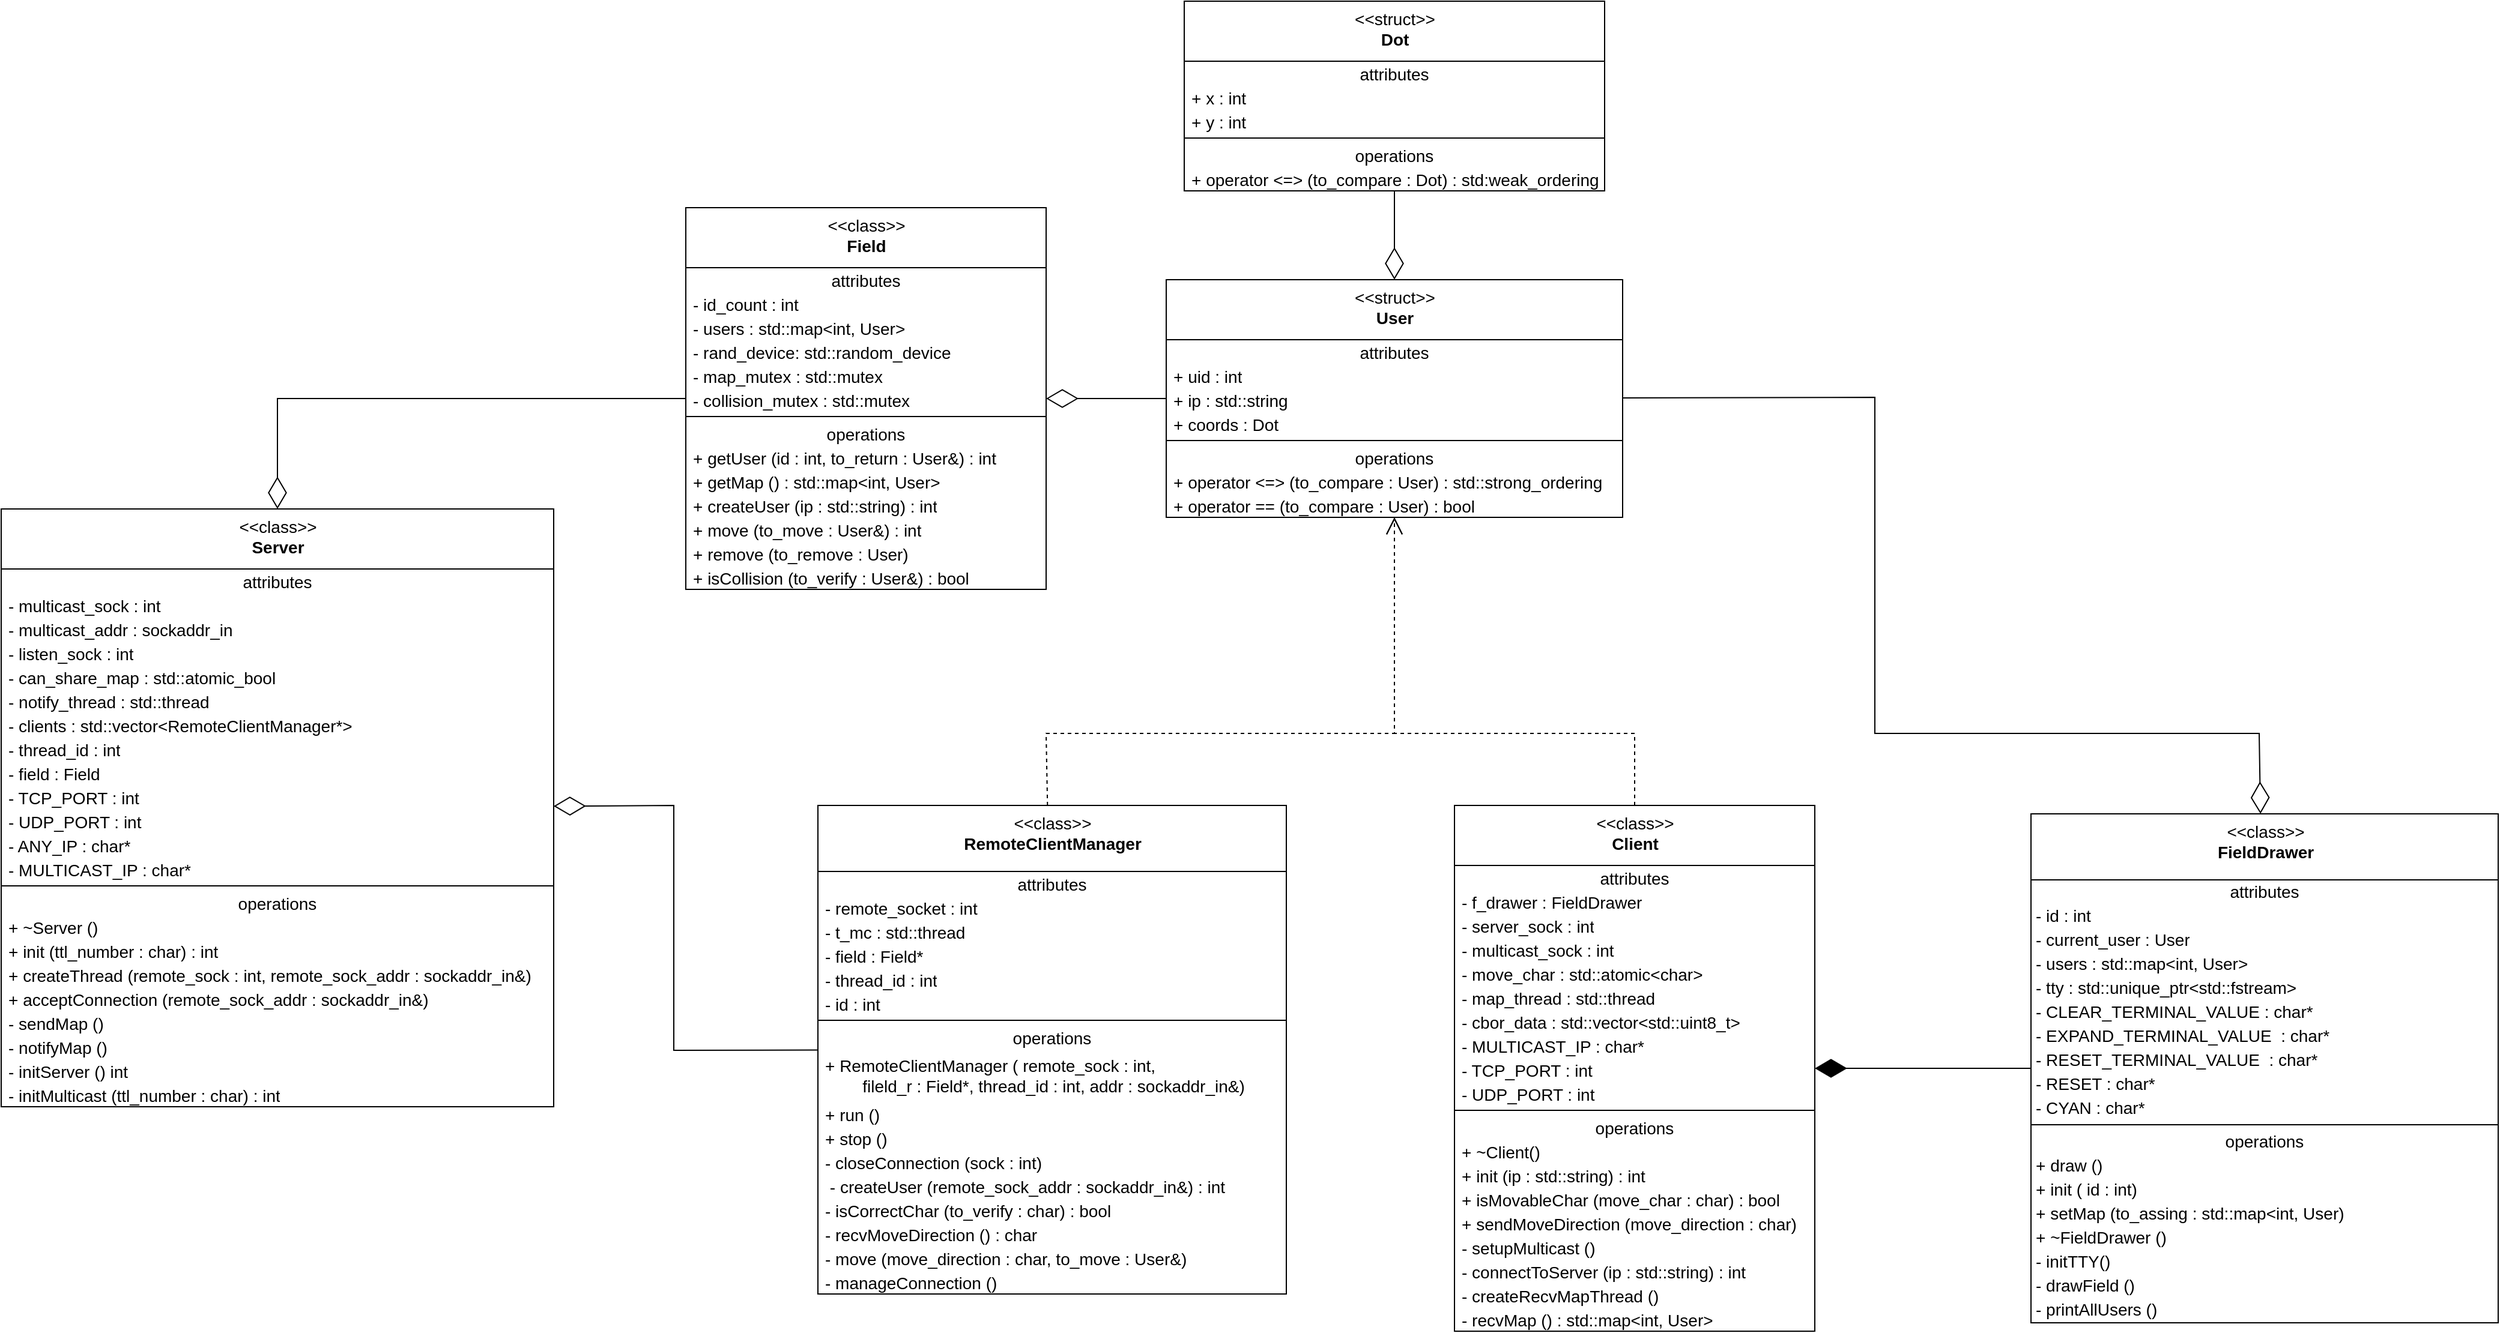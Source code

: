 <mxfile version="17.4.2" type="device" pages="2"><diagram id="QBxHCDTDb50119jeiAJM" name="Page-1"><mxGraphModel dx="2525" dy="2267" grid="1" gridSize="10" guides="1" tooltips="1" connect="1" arrows="1" fold="1" page="1" pageScale="1" pageWidth="827" pageHeight="1169" math="0" shadow="0"><root><mxCell id="0"/><mxCell id="1" parent="0"/><mxCell id="v9esrnPC93a9-r4l2NwM-30" value="&amp;lt;&amp;lt;class&amp;gt;&amp;gt;&lt;br style=&quot;font-size: 14px;&quot;&gt;&lt;b style=&quot;font-size: 14px;&quot;&gt;Field&lt;/b&gt;" style="swimlane;fontStyle=0;align=center;verticalAlign=top;childLayout=stackLayout;horizontal=1;startSize=50;horizontalStack=0;resizeParent=1;resizeParentMax=0;resizeLast=0;collapsible=0;marginBottom=0;html=1;fontSize=14;" parent="1" vertex="1"><mxGeometry x="410" y="-258" width="300" height="318" as="geometry"/></mxCell><mxCell id="v9esrnPC93a9-r4l2NwM-31" value="attributes" style="text;html=1;strokeColor=none;fillColor=none;align=center;verticalAlign=middle;spacingLeft=4;spacingRight=4;overflow=hidden;rotatable=0;points=[[0,0.5],[1,0.5]];portConstraint=eastwest;fontSize=14;" parent="v9esrnPC93a9-r4l2NwM-30" vertex="1"><mxGeometry y="50" width="300" height="20" as="geometry"/></mxCell><mxCell id="HTI_1i0wPOP56Z21qcD7-15" value="- id_count : int" style="text;html=1;strokeColor=none;fillColor=none;align=left;verticalAlign=middle;spacingLeft=4;spacingRight=4;overflow=hidden;rotatable=0;points=[[0,0.5],[1,0.5]];portConstraint=eastwest;fontSize=14;" parent="v9esrnPC93a9-r4l2NwM-30" vertex="1"><mxGeometry y="70" width="300" height="20" as="geometry"/></mxCell><mxCell id="v9esrnPC93a9-r4l2NwM-32" value="- users : std::map&amp;lt;int, User&amp;gt;" style="text;html=1;strokeColor=none;fillColor=none;align=left;verticalAlign=middle;spacingLeft=4;spacingRight=4;overflow=hidden;rotatable=0;points=[[0,0.5],[1,0.5]];portConstraint=eastwest;fontSize=14;" parent="v9esrnPC93a9-r4l2NwM-30" vertex="1"><mxGeometry y="90" width="300" height="20" as="geometry"/></mxCell><mxCell id="HTI_1i0wPOP56Z21qcD7-13" value="- rand_device: std::random_device" style="text;html=1;strokeColor=none;fillColor=none;align=left;verticalAlign=middle;spacingLeft=4;spacingRight=4;overflow=hidden;rotatable=0;points=[[0,0.5],[1,0.5]];portConstraint=eastwest;fontSize=14;" parent="v9esrnPC93a9-r4l2NwM-30" vertex="1"><mxGeometry y="110" width="300" height="20" as="geometry"/></mxCell><mxCell id="v9esrnPC93a9-r4l2NwM-41" value="- map_mutex : std::mutex" style="text;html=1;strokeColor=none;fillColor=none;align=left;verticalAlign=middle;spacingLeft=4;spacingRight=4;overflow=hidden;rotatable=0;points=[[0,0.5],[1,0.5]];portConstraint=eastwest;fontSize=14;" parent="v9esrnPC93a9-r4l2NwM-30" vertex="1"><mxGeometry y="130" width="300" height="20" as="geometry"/></mxCell><mxCell id="HTI_1i0wPOP56Z21qcD7-14" value="- collision_mutex : std::mutex" style="text;html=1;strokeColor=none;fillColor=none;align=left;verticalAlign=middle;spacingLeft=4;spacingRight=4;overflow=hidden;rotatable=0;points=[[0,0.5],[1,0.5]];portConstraint=eastwest;fontSize=14;" parent="v9esrnPC93a9-r4l2NwM-30" vertex="1"><mxGeometry y="150" width="300" height="20" as="geometry"/></mxCell><mxCell id="v9esrnPC93a9-r4l2NwM-34" value="" style="line;strokeWidth=1;fillColor=none;align=left;verticalAlign=middle;spacingTop=-1;spacingLeft=3;spacingRight=3;rotatable=0;labelPosition=right;points=[];portConstraint=eastwest;fontSize=14;" parent="v9esrnPC93a9-r4l2NwM-30" vertex="1"><mxGeometry y="170" width="300" height="8" as="geometry"/></mxCell><mxCell id="v9esrnPC93a9-r4l2NwM-35" value="operations" style="text;html=1;strokeColor=none;fillColor=none;align=center;verticalAlign=middle;spacingLeft=4;spacingRight=4;overflow=hidden;rotatable=0;points=[[0,0.5],[1,0.5]];portConstraint=eastwest;fontSize=14;" parent="v9esrnPC93a9-r4l2NwM-30" vertex="1"><mxGeometry y="178" width="300" height="20" as="geometry"/></mxCell><mxCell id="v9esrnPC93a9-r4l2NwM-36" value="+ getUser (id : int, to_return : User&amp;amp;) : int" style="text;html=1;strokeColor=none;fillColor=none;align=left;verticalAlign=middle;spacingLeft=4;spacingRight=4;overflow=hidden;rotatable=0;points=[[0,0.5],[1,0.5]];portConstraint=eastwest;fontSize=14;" parent="v9esrnPC93a9-r4l2NwM-30" vertex="1"><mxGeometry y="198" width="300" height="20" as="geometry"/></mxCell><mxCell id="HTI_1i0wPOP56Z21qcD7-16" value="+ getMap () : std::map&amp;lt;int, User&amp;gt;" style="text;html=1;strokeColor=none;fillColor=none;align=left;verticalAlign=middle;spacingLeft=4;spacingRight=4;overflow=hidden;rotatable=0;points=[[0,0.5],[1,0.5]];portConstraint=eastwest;fontSize=14;" parent="v9esrnPC93a9-r4l2NwM-30" vertex="1"><mxGeometry y="218" width="300" height="20" as="geometry"/></mxCell><mxCell id="v9esrnPC93a9-r4l2NwM-37" value="+ createUser (ip : std::string) : int" style="text;html=1;strokeColor=none;fillColor=none;align=left;verticalAlign=middle;spacingLeft=4;spacingRight=4;overflow=hidden;rotatable=0;points=[[0,0.5],[1,0.5]];portConstraint=eastwest;fontSize=14;" parent="v9esrnPC93a9-r4l2NwM-30" vertex="1"><mxGeometry y="238" width="300" height="20" as="geometry"/></mxCell><mxCell id="v9esrnPC93a9-r4l2NwM-38" value="+ move (to_move : User&amp;amp;) : int" style="text;html=1;strokeColor=none;fillColor=none;align=left;verticalAlign=middle;spacingLeft=4;spacingRight=4;overflow=hidden;rotatable=0;points=[[0,0.5],[1,0.5]];portConstraint=eastwest;fontSize=14;" parent="v9esrnPC93a9-r4l2NwM-30" vertex="1"><mxGeometry y="258" width="300" height="20" as="geometry"/></mxCell><mxCell id="pss1vz3VO2u5xHAYAkwy-10" value="+ remove (to_remove : User)&amp;nbsp;" style="text;html=1;strokeColor=none;fillColor=none;align=left;verticalAlign=middle;spacingLeft=4;spacingRight=4;overflow=hidden;rotatable=0;points=[[0,0.5],[1,0.5]];portConstraint=eastwest;fontSize=14;" parent="v9esrnPC93a9-r4l2NwM-30" vertex="1"><mxGeometry y="278" width="300" height="20" as="geometry"/></mxCell><mxCell id="v9esrnPC93a9-r4l2NwM-40" value="+ isCollision (to_verify : User&amp;amp;) : bool" style="text;html=1;strokeColor=none;fillColor=none;align=left;verticalAlign=middle;spacingLeft=4;spacingRight=4;overflow=hidden;rotatable=0;points=[[0,0.5],[1,0.5]];portConstraint=eastwest;fontSize=14;" parent="v9esrnPC93a9-r4l2NwM-30" vertex="1"><mxGeometry y="298" width="300" height="20" as="geometry"/></mxCell><mxCell id="pss1vz3VO2u5xHAYAkwy-1" value="&amp;lt;&amp;lt;struct&amp;gt;&amp;gt;&lt;br style=&quot;font-size: 14px;&quot;&gt;&lt;b style=&quot;font-size: 14px;&quot;&gt;User&lt;/b&gt;" style="swimlane;fontStyle=0;align=center;verticalAlign=top;childLayout=stackLayout;horizontal=1;startSize=50;horizontalStack=0;resizeParent=1;resizeParentMax=0;resizeLast=0;collapsible=0;marginBottom=0;html=1;fontSize=14;" parent="1" vertex="1"><mxGeometry x="810" y="-198" width="380" height="198" as="geometry"/></mxCell><mxCell id="pss1vz3VO2u5xHAYAkwy-2" value="attributes" style="text;html=1;strokeColor=none;fillColor=none;align=center;verticalAlign=middle;spacingLeft=4;spacingRight=4;overflow=hidden;rotatable=0;points=[[0,0.5],[1,0.5]];portConstraint=eastwest;fontSize=14;" parent="pss1vz3VO2u5xHAYAkwy-1" vertex="1"><mxGeometry y="50" width="380" height="20" as="geometry"/></mxCell><mxCell id="HTI_1i0wPOP56Z21qcD7-10" value="+ uid : int" style="text;html=1;strokeColor=none;fillColor=none;align=left;verticalAlign=middle;spacingLeft=4;spacingRight=4;overflow=hidden;rotatable=0;points=[[0,0.5],[1,0.5]];portConstraint=eastwest;fontSize=14;" parent="pss1vz3VO2u5xHAYAkwy-1" vertex="1"><mxGeometry y="70" width="380" height="20" as="geometry"/></mxCell><mxCell id="pss1vz3VO2u5xHAYAkwy-4" value="+ ip : std::string" style="text;html=1;strokeColor=none;fillColor=none;align=left;verticalAlign=middle;spacingLeft=4;spacingRight=4;overflow=hidden;rotatable=0;points=[[0,0.5],[1,0.5]];portConstraint=eastwest;fontSize=14;" parent="pss1vz3VO2u5xHAYAkwy-1" vertex="1"><mxGeometry y="90" width="380" height="20" as="geometry"/></mxCell><mxCell id="pss1vz3VO2u5xHAYAkwy-3" value="+ coords : Dot" style="text;html=1;strokeColor=none;fillColor=none;align=left;verticalAlign=middle;spacingLeft=4;spacingRight=4;overflow=hidden;rotatable=0;points=[[0,0.5],[1,0.5]];portConstraint=eastwest;fontSize=14;" parent="pss1vz3VO2u5xHAYAkwy-1" vertex="1"><mxGeometry y="110" width="380" height="20" as="geometry"/></mxCell><mxCell id="pss1vz3VO2u5xHAYAkwy-5" value="" style="line;strokeWidth=1;fillColor=none;align=left;verticalAlign=middle;spacingTop=-1;spacingLeft=3;spacingRight=3;rotatable=0;labelPosition=right;points=[];portConstraint=eastwest;fontSize=14;" parent="pss1vz3VO2u5xHAYAkwy-1" vertex="1"><mxGeometry y="130" width="380" height="8" as="geometry"/></mxCell><mxCell id="pss1vz3VO2u5xHAYAkwy-6" value="operations" style="text;html=1;strokeColor=none;fillColor=none;align=center;verticalAlign=middle;spacingLeft=4;spacingRight=4;overflow=hidden;rotatable=0;points=[[0,0.5],[1,0.5]];portConstraint=eastwest;fontSize=14;" parent="pss1vz3VO2u5xHAYAkwy-1" vertex="1"><mxGeometry y="138" width="380" height="20" as="geometry"/></mxCell><mxCell id="HTI_1i0wPOP56Z21qcD7-11" value="+ operator &amp;lt;=&amp;gt; (to_compare : User) : std::strong_ordering" style="text;html=1;strokeColor=none;fillColor=none;align=left;verticalAlign=middle;spacingLeft=4;spacingRight=4;overflow=hidden;rotatable=0;points=[[0,0.5],[1,0.5]];portConstraint=eastwest;fontSize=14;" parent="pss1vz3VO2u5xHAYAkwy-1" vertex="1"><mxGeometry y="158" width="380" height="20" as="geometry"/></mxCell><mxCell id="HTI_1i0wPOP56Z21qcD7-12" value="+ operator == (to_compare : User) : bool" style="text;html=1;strokeColor=none;fillColor=none;align=left;verticalAlign=middle;spacingLeft=4;spacingRight=4;overflow=hidden;rotatable=0;points=[[0,0.5],[1,0.5]];portConstraint=eastwest;fontSize=14;" parent="pss1vz3VO2u5xHAYAkwy-1" vertex="1"><mxGeometry y="178" width="380" height="20" as="geometry"/></mxCell><mxCell id="HTI_1i0wPOP56Z21qcD7-1" value="&amp;lt;&amp;lt;struct&amp;gt;&amp;gt;&lt;br style=&quot;font-size: 14px;&quot;&gt;&lt;b style=&quot;font-size: 14px;&quot;&gt;Dot&lt;/b&gt;" style="swimlane;fontStyle=0;align=center;verticalAlign=top;childLayout=stackLayout;horizontal=1;startSize=50;horizontalStack=0;resizeParent=1;resizeParentMax=0;resizeLast=0;collapsible=0;marginBottom=0;html=1;fontSize=14;" parent="1" vertex="1"><mxGeometry x="825" y="-430" width="350" height="158" as="geometry"/></mxCell><mxCell id="HTI_1i0wPOP56Z21qcD7-2" value="attributes" style="text;html=1;strokeColor=none;fillColor=none;align=center;verticalAlign=middle;spacingLeft=4;spacingRight=4;overflow=hidden;rotatable=0;points=[[0,0.5],[1,0.5]];portConstraint=eastwest;fontSize=14;" parent="HTI_1i0wPOP56Z21qcD7-1" vertex="1"><mxGeometry y="50" width="350" height="20" as="geometry"/></mxCell><mxCell id="HTI_1i0wPOP56Z21qcD7-3" value="+ x : int" style="text;html=1;strokeColor=none;fillColor=none;align=left;verticalAlign=middle;spacingLeft=4;spacingRight=4;overflow=hidden;rotatable=0;points=[[0,0.5],[1,0.5]];portConstraint=eastwest;fontSize=14;" parent="HTI_1i0wPOP56Z21qcD7-1" vertex="1"><mxGeometry y="70" width="350" height="20" as="geometry"/></mxCell><mxCell id="HTI_1i0wPOP56Z21qcD7-9" value="+ y : int" style="text;html=1;strokeColor=none;fillColor=none;align=left;verticalAlign=middle;spacingLeft=4;spacingRight=4;overflow=hidden;rotatable=0;points=[[0,0.5],[1,0.5]];portConstraint=eastwest;fontSize=14;" parent="HTI_1i0wPOP56Z21qcD7-1" vertex="1"><mxGeometry y="90" width="350" height="20" as="geometry"/></mxCell><mxCell id="HTI_1i0wPOP56Z21qcD7-6" value="" style="line;strokeWidth=1;fillColor=none;align=left;verticalAlign=middle;spacingTop=-1;spacingLeft=3;spacingRight=3;rotatable=0;labelPosition=right;points=[];portConstraint=eastwest;fontSize=14;" parent="HTI_1i0wPOP56Z21qcD7-1" vertex="1"><mxGeometry y="110" width="350" height="8" as="geometry"/></mxCell><mxCell id="HTI_1i0wPOP56Z21qcD7-7" value="operations" style="text;html=1;strokeColor=none;fillColor=none;align=center;verticalAlign=middle;spacingLeft=4;spacingRight=4;overflow=hidden;rotatable=0;points=[[0,0.5],[1,0.5]];portConstraint=eastwest;fontSize=14;" parent="HTI_1i0wPOP56Z21qcD7-1" vertex="1"><mxGeometry y="118" width="350" height="20" as="geometry"/></mxCell><mxCell id="HTI_1i0wPOP56Z21qcD7-8" value="+ operator &amp;lt;=&amp;gt; (to_compare : Dot) : std:weak_ordering" style="text;html=1;strokeColor=none;fillColor=none;align=left;verticalAlign=middle;spacingLeft=4;spacingRight=4;overflow=hidden;rotatable=0;points=[[0,0.5],[1,0.5]];portConstraint=eastwest;fontSize=14;" parent="HTI_1i0wPOP56Z21qcD7-1" vertex="1"><mxGeometry y="138" width="350" height="20" as="geometry"/></mxCell><mxCell id="HTI_1i0wPOP56Z21qcD7-17" value="&amp;lt;&amp;lt;class&amp;gt;&amp;gt;&lt;br style=&quot;font-size: 14px;&quot;&gt;&lt;b style=&quot;font-size: 14px;&quot;&gt;Client&lt;/b&gt;" style="swimlane;fontStyle=0;align=center;verticalAlign=top;childLayout=stackLayout;horizontal=1;startSize=50;horizontalStack=0;resizeParent=1;resizeParentMax=0;resizeLast=0;collapsible=0;marginBottom=0;html=1;fontSize=14;" parent="1" vertex="1"><mxGeometry x="1050" y="240" width="300" height="438" as="geometry"/></mxCell><mxCell id="HTI_1i0wPOP56Z21qcD7-18" value="attributes" style="text;html=1;strokeColor=none;fillColor=none;align=center;verticalAlign=middle;spacingLeft=4;spacingRight=4;overflow=hidden;rotatable=0;points=[[0,0.5],[1,0.5]];portConstraint=eastwest;fontSize=14;" parent="HTI_1i0wPOP56Z21qcD7-17" vertex="1"><mxGeometry y="50" width="300" height="20" as="geometry"/></mxCell><mxCell id="HTI_1i0wPOP56Z21qcD7-19" value="- f_drawer : FieldDrawer" style="text;html=1;strokeColor=none;fillColor=none;align=left;verticalAlign=middle;spacingLeft=4;spacingRight=4;overflow=hidden;rotatable=0;points=[[0,0.5],[1,0.5]];portConstraint=eastwest;fontSize=14;" parent="HTI_1i0wPOP56Z21qcD7-17" vertex="1"><mxGeometry y="70" width="300" height="20" as="geometry"/></mxCell><mxCell id="HTI_1i0wPOP56Z21qcD7-20" value="- server_sock : int" style="text;html=1;strokeColor=none;fillColor=none;align=left;verticalAlign=middle;spacingLeft=4;spacingRight=4;overflow=hidden;rotatable=0;points=[[0,0.5],[1,0.5]];portConstraint=eastwest;fontSize=14;" parent="HTI_1i0wPOP56Z21qcD7-17" vertex="1"><mxGeometry y="90" width="300" height="20" as="geometry"/></mxCell><mxCell id="HTI_1i0wPOP56Z21qcD7-32" value="- multicast_sock : int" style="text;html=1;strokeColor=none;fillColor=none;align=left;verticalAlign=middle;spacingLeft=4;spacingRight=4;overflow=hidden;rotatable=0;points=[[0,0.5],[1,0.5]];portConstraint=eastwest;fontSize=14;" parent="HTI_1i0wPOP56Z21qcD7-17" vertex="1"><mxGeometry y="110" width="300" height="20" as="geometry"/></mxCell><mxCell id="HTI_1i0wPOP56Z21qcD7-21" value="- move_char : std::atomic&amp;lt;char&amp;gt;" style="text;html=1;strokeColor=none;fillColor=none;align=left;verticalAlign=middle;spacingLeft=4;spacingRight=4;overflow=hidden;rotatable=0;points=[[0,0.5],[1,0.5]];portConstraint=eastwest;fontSize=14;" parent="HTI_1i0wPOP56Z21qcD7-17" vertex="1"><mxGeometry y="130" width="300" height="20" as="geometry"/></mxCell><mxCell id="HTI_1i0wPOP56Z21qcD7-22" value="- map_thread : std::thread" style="text;html=1;strokeColor=none;fillColor=none;align=left;verticalAlign=middle;spacingLeft=4;spacingRight=4;overflow=hidden;rotatable=0;points=[[0,0.5],[1,0.5]];portConstraint=eastwest;fontSize=14;" parent="HTI_1i0wPOP56Z21qcD7-17" vertex="1"><mxGeometry y="150" width="300" height="20" as="geometry"/></mxCell><mxCell id="HTI_1i0wPOP56Z21qcD7-23" value="- cbor_data : std::vector&amp;lt;std::uint8_t&amp;gt;" style="text;html=1;strokeColor=none;fillColor=none;align=left;verticalAlign=middle;spacingLeft=4;spacingRight=4;overflow=hidden;rotatable=0;points=[[0,0.5],[1,0.5]];portConstraint=eastwest;fontSize=14;" parent="HTI_1i0wPOP56Z21qcD7-17" vertex="1"><mxGeometry y="170" width="300" height="20" as="geometry"/></mxCell><mxCell id="HTI_1i0wPOP56Z21qcD7-35" value="- MULTICAST_IP : char*" style="text;html=1;strokeColor=none;fillColor=none;align=left;verticalAlign=middle;spacingLeft=4;spacingRight=4;overflow=hidden;rotatable=0;points=[[0,0.5],[1,0.5]];portConstraint=eastwest;fontSize=14;" parent="HTI_1i0wPOP56Z21qcD7-17" vertex="1"><mxGeometry y="190" width="300" height="20" as="geometry"/></mxCell><mxCell id="HTI_1i0wPOP56Z21qcD7-36" value="- TCP_PORT : int" style="text;html=1;strokeColor=none;fillColor=none;align=left;verticalAlign=middle;spacingLeft=4;spacingRight=4;overflow=hidden;rotatable=0;points=[[0,0.5],[1,0.5]];portConstraint=eastwest;fontSize=14;" parent="HTI_1i0wPOP56Z21qcD7-17" vertex="1"><mxGeometry y="210" width="300" height="20" as="geometry"/></mxCell><mxCell id="HTI_1i0wPOP56Z21qcD7-58" value="- UDP_PORT : int" style="text;html=1;strokeColor=none;fillColor=none;align=left;verticalAlign=middle;spacingLeft=4;spacingRight=4;overflow=hidden;rotatable=0;points=[[0,0.5],[1,0.5]];portConstraint=eastwest;fontSize=14;" parent="HTI_1i0wPOP56Z21qcD7-17" vertex="1"><mxGeometry y="230" width="300" height="20" as="geometry"/></mxCell><mxCell id="HTI_1i0wPOP56Z21qcD7-24" value="" style="line;strokeWidth=1;fillColor=none;align=left;verticalAlign=middle;spacingTop=-1;spacingLeft=3;spacingRight=3;rotatable=0;labelPosition=right;points=[];portConstraint=eastwest;fontSize=14;" parent="HTI_1i0wPOP56Z21qcD7-17" vertex="1"><mxGeometry y="250" width="300" height="8" as="geometry"/></mxCell><mxCell id="HTI_1i0wPOP56Z21qcD7-25" value="operations" style="text;html=1;strokeColor=none;fillColor=none;align=center;verticalAlign=middle;spacingLeft=4;spacingRight=4;overflow=hidden;rotatable=0;points=[[0,0.5],[1,0.5]];portConstraint=eastwest;fontSize=14;" parent="HTI_1i0wPOP56Z21qcD7-17" vertex="1"><mxGeometry y="258" width="300" height="20" as="geometry"/></mxCell><mxCell id="HTI_1i0wPOP56Z21qcD7-26" value="+ ~Client()" style="text;html=1;strokeColor=none;fillColor=none;align=left;verticalAlign=middle;spacingLeft=4;spacingRight=4;overflow=hidden;rotatable=0;points=[[0,0.5],[1,0.5]];portConstraint=eastwest;fontSize=14;" parent="HTI_1i0wPOP56Z21qcD7-17" vertex="1"><mxGeometry y="278" width="300" height="20" as="geometry"/></mxCell><mxCell id="HTI_1i0wPOP56Z21qcD7-27" value="+ init (ip : std::string) : int" style="text;html=1;strokeColor=none;fillColor=none;align=left;verticalAlign=middle;spacingLeft=4;spacingRight=4;overflow=hidden;rotatable=0;points=[[0,0.5],[1,0.5]];portConstraint=eastwest;fontSize=14;" parent="HTI_1i0wPOP56Z21qcD7-17" vertex="1"><mxGeometry y="298" width="300" height="20" as="geometry"/></mxCell><mxCell id="HTI_1i0wPOP56Z21qcD7-28" value="+ isMovableChar (move_char : char) : bool" style="text;html=1;strokeColor=none;fillColor=none;align=left;verticalAlign=middle;spacingLeft=4;spacingRight=4;overflow=hidden;rotatable=0;points=[[0,0.5],[1,0.5]];portConstraint=eastwest;fontSize=14;" parent="HTI_1i0wPOP56Z21qcD7-17" vertex="1"><mxGeometry y="318" width="300" height="20" as="geometry"/></mxCell><mxCell id="HTI_1i0wPOP56Z21qcD7-29" value="+ sendMoveDirection (move_direction : char)" style="text;html=1;strokeColor=none;fillColor=none;align=left;verticalAlign=middle;spacingLeft=4;spacingRight=4;overflow=hidden;rotatable=0;points=[[0,0.5],[1,0.5]];portConstraint=eastwest;fontSize=14;" parent="HTI_1i0wPOP56Z21qcD7-17" vertex="1"><mxGeometry y="338" width="300" height="20" as="geometry"/></mxCell><mxCell id="HTI_1i0wPOP56Z21qcD7-30" value="- setupMulticast ()" style="text;html=1;strokeColor=none;fillColor=none;align=left;verticalAlign=middle;spacingLeft=4;spacingRight=4;overflow=hidden;rotatable=0;points=[[0,0.5],[1,0.5]];portConstraint=eastwest;fontSize=14;" parent="HTI_1i0wPOP56Z21qcD7-17" vertex="1"><mxGeometry y="358" width="300" height="20" as="geometry"/></mxCell><mxCell id="HTI_1i0wPOP56Z21qcD7-31" value="- connectToServer (ip : std::string) : int" style="text;html=1;strokeColor=none;fillColor=none;align=left;verticalAlign=middle;spacingLeft=4;spacingRight=4;overflow=hidden;rotatable=0;points=[[0,0.5],[1,0.5]];portConstraint=eastwest;fontSize=14;" parent="HTI_1i0wPOP56Z21qcD7-17" vertex="1"><mxGeometry y="378" width="300" height="20" as="geometry"/></mxCell><mxCell id="HTI_1i0wPOP56Z21qcD7-33" value="- createRecvMapThread ()" style="text;html=1;strokeColor=none;fillColor=none;align=left;verticalAlign=middle;spacingLeft=4;spacingRight=4;overflow=hidden;rotatable=0;points=[[0,0.5],[1,0.5]];portConstraint=eastwest;fontSize=14;" parent="HTI_1i0wPOP56Z21qcD7-17" vertex="1"><mxGeometry y="398" width="300" height="20" as="geometry"/></mxCell><mxCell id="HTI_1i0wPOP56Z21qcD7-34" value="- recvMap () : std::map&amp;lt;int, User&amp;gt;" style="text;html=1;strokeColor=none;fillColor=none;align=left;verticalAlign=middle;spacingLeft=4;spacingRight=4;overflow=hidden;rotatable=0;points=[[0,0.5],[1,0.5]];portConstraint=eastwest;fontSize=14;" parent="HTI_1i0wPOP56Z21qcD7-17" vertex="1"><mxGeometry y="418" width="300" height="20" as="geometry"/></mxCell><mxCell id="HTI_1i0wPOP56Z21qcD7-59" value="&amp;lt;&amp;lt;class&amp;gt;&amp;gt;&lt;br style=&quot;font-size: 14px;&quot;&gt;&lt;b style=&quot;font-size: 14px;&quot;&gt;FieldDrawer&lt;/b&gt;" style="swimlane;fontStyle=0;align=center;verticalAlign=top;childLayout=stackLayout;horizontal=1;startSize=55;horizontalStack=0;resizeParent=1;resizeParentMax=0;resizeLast=0;collapsible=0;marginBottom=1;html=1;fontSize=14;spacing=2;swimlaneLine=1;glass=0;arcSize=15;autosize=0;" parent="1" vertex="1"><mxGeometry x="1530" y="247" width="389" height="424" as="geometry"/></mxCell><mxCell id="HTI_1i0wPOP56Z21qcD7-60" value="attributes" style="text;html=1;strokeColor=none;fillColor=none;align=center;verticalAlign=middle;spacingLeft=4;spacingRight=4;overflow=hidden;rotatable=0;points=[[0,0.5],[1,0.5]];portConstraint=eastwest;fontSize=14;spacing=0;" parent="HTI_1i0wPOP56Z21qcD7-59" vertex="1"><mxGeometry y="55" width="389" height="20" as="geometry"/></mxCell><mxCell id="HTI_1i0wPOP56Z21qcD7-69" value="- id : int" style="text;html=1;strokeColor=none;fillColor=none;align=left;verticalAlign=middle;spacingLeft=4;spacingRight=4;overflow=hidden;rotatable=0;points=[[0,0.5],[1,0.5]];portConstraint=eastwest;fontSize=14;spacing=0;" parent="HTI_1i0wPOP56Z21qcD7-59" vertex="1"><mxGeometry y="75" width="389" height="20" as="geometry"/></mxCell><mxCell id="HTI_1i0wPOP56Z21qcD7-61" value="- current_user : User" style="text;html=1;strokeColor=none;fillColor=none;align=left;verticalAlign=middle;spacingLeft=4;spacingRight=4;overflow=hidden;rotatable=0;points=[[0,0.5],[1,0.5]];portConstraint=eastwest;fontSize=14;spacing=0;" parent="HTI_1i0wPOP56Z21qcD7-59" vertex="1"><mxGeometry y="95" width="389" height="20" as="geometry"/></mxCell><mxCell id="HTI_1i0wPOP56Z21qcD7-67" value="- users : std::map&amp;lt;int, User&amp;gt;" style="text;html=1;strokeColor=none;fillColor=none;align=left;verticalAlign=middle;spacingLeft=4;spacingRight=4;overflow=hidden;rotatable=0;points=[[0,0.5],[1,0.5]];portConstraint=eastwest;fontSize=14;spacing=0;" parent="HTI_1i0wPOP56Z21qcD7-59" vertex="1"><mxGeometry y="115" width="389" height="20" as="geometry"/></mxCell><mxCell id="HTI_1i0wPOP56Z21qcD7-68" value="- tty : std::unique_ptr&amp;lt;std::fstream&amp;gt;" style="text;html=1;strokeColor=none;fillColor=none;align=left;verticalAlign=middle;spacingLeft=4;spacingRight=4;overflow=hidden;rotatable=0;points=[[0,0.5],[1,0.5]];portConstraint=eastwest;fontSize=14;spacing=0;" parent="HTI_1i0wPOP56Z21qcD7-59" vertex="1"><mxGeometry y="135" width="389" height="20" as="geometry"/></mxCell><mxCell id="HTI_1i0wPOP56Z21qcD7-70" value="- CLEAR_TERMINAL_VALUE&amp;nbsp;: char*" style="text;html=1;strokeColor=none;fillColor=none;align=left;verticalAlign=middle;spacingLeft=4;spacingRight=4;overflow=hidden;rotatable=0;points=[[0,0.5],[1,0.5]];portConstraint=eastwest;fontSize=14;spacing=0;" parent="HTI_1i0wPOP56Z21qcD7-59" vertex="1"><mxGeometry y="155" width="389" height="20" as="geometry"/></mxCell><mxCell id="HTI_1i0wPOP56Z21qcD7-72" value="- EXPAND_TERMINAL_VALUE&amp;nbsp;&amp;nbsp;: char*" style="text;html=1;strokeColor=none;fillColor=none;align=left;verticalAlign=middle;spacingLeft=4;spacingRight=4;overflow=hidden;rotatable=0;points=[[0,0.5],[1,0.5]];portConstraint=eastwest;fontSize=14;spacing=0;" parent="HTI_1i0wPOP56Z21qcD7-59" vertex="1"><mxGeometry y="175" width="389" height="20" as="geometry"/></mxCell><mxCell id="HTI_1i0wPOP56Z21qcD7-73" value="- RESET_TERMINAL_VALUE&amp;nbsp;&amp;nbsp;: char*" style="text;html=1;strokeColor=none;fillColor=none;align=left;verticalAlign=middle;spacingLeft=4;spacingRight=4;overflow=hidden;rotatable=0;points=[[0,0.5],[1,0.5]];portConstraint=eastwest;fontSize=14;spacing=0;" parent="HTI_1i0wPOP56Z21qcD7-59" vertex="1"><mxGeometry y="195" width="389" height="20" as="geometry"/></mxCell><mxCell id="HTI_1i0wPOP56Z21qcD7-71" value="- RESET : char*" style="text;html=1;strokeColor=none;fillColor=none;align=left;verticalAlign=middle;spacingLeft=4;spacingRight=4;overflow=hidden;rotatable=0;points=[[0,0.5],[1,0.5]];portConstraint=eastwest;fontSize=14;spacing=0;" parent="HTI_1i0wPOP56Z21qcD7-59" vertex="1"><mxGeometry y="215" width="389" height="20" as="geometry"/></mxCell><mxCell id="HTI_1i0wPOP56Z21qcD7-74" value="- CYAN : char*" style="text;html=1;strokeColor=none;fillColor=none;align=left;verticalAlign=middle;spacingLeft=4;spacingRight=4;overflow=hidden;rotatable=0;points=[[0,0.5],[1,0.5]];portConstraint=eastwest;fontSize=14;spacing=0;" parent="HTI_1i0wPOP56Z21qcD7-59" vertex="1"><mxGeometry y="235" width="389" height="20" as="geometry"/></mxCell><mxCell id="HTI_1i0wPOP56Z21qcD7-64" value="" style="line;strokeWidth=1;fillColor=none;align=left;verticalAlign=middle;spacingTop=-1;spacingLeft=3;spacingRight=3;rotatable=0;labelPosition=right;points=[];portConstraint=eastwest;fontSize=14;spacing=0;" parent="HTI_1i0wPOP56Z21qcD7-59" vertex="1"><mxGeometry y="255" width="389" height="8" as="geometry"/></mxCell><mxCell id="HTI_1i0wPOP56Z21qcD7-65" value="operations" style="text;html=1;strokeColor=none;fillColor=none;align=center;verticalAlign=middle;spacingLeft=4;spacingRight=4;overflow=hidden;rotatable=0;points=[[0,0.5],[1,0.5]];portConstraint=eastwest;fontSize=14;spacing=0;" parent="HTI_1i0wPOP56Z21qcD7-59" vertex="1"><mxGeometry y="263" width="389" height="20" as="geometry"/></mxCell><mxCell id="HTI_1i0wPOP56Z21qcD7-76" value="+ draw ()&amp;nbsp;" style="text;html=1;strokeColor=none;fillColor=none;align=left;verticalAlign=middle;spacingLeft=4;spacingRight=4;overflow=hidden;rotatable=0;points=[[0,0.5],[1,0.5]];portConstraint=eastwest;fontSize=14;spacing=0;" parent="HTI_1i0wPOP56Z21qcD7-59" vertex="1"><mxGeometry y="283" width="389" height="20" as="geometry"/></mxCell><mxCell id="HTI_1i0wPOP56Z21qcD7-77" value="+ init ( id : int)&amp;nbsp;" style="text;html=1;strokeColor=none;fillColor=none;align=left;verticalAlign=middle;spacingLeft=4;spacingRight=4;overflow=hidden;rotatable=0;points=[[0,0.5],[1,0.5]];portConstraint=eastwest;fontSize=14;spacing=0;" parent="HTI_1i0wPOP56Z21qcD7-59" vertex="1"><mxGeometry y="303" width="389" height="20" as="geometry"/></mxCell><mxCell id="HTI_1i0wPOP56Z21qcD7-78" value="+ setMap (to_assing : std::map&amp;lt;int, User)" style="text;html=1;strokeColor=none;fillColor=none;align=left;verticalAlign=middle;spacingLeft=4;spacingRight=4;overflow=hidden;rotatable=0;points=[[0,0.5],[1,0.5]];portConstraint=eastwest;fontSize=14;spacing=0;" parent="HTI_1i0wPOP56Z21qcD7-59" vertex="1"><mxGeometry y="323" width="389" height="20" as="geometry"/></mxCell><mxCell id="HTI_1i0wPOP56Z21qcD7-79" value="+ ~FieldDrawer ()" style="text;html=1;strokeColor=none;fillColor=none;align=left;verticalAlign=middle;spacingLeft=4;spacingRight=4;overflow=hidden;rotatable=0;points=[[0,0.5],[1,0.5]];portConstraint=eastwest;fontSize=14;spacing=0;" parent="HTI_1i0wPOP56Z21qcD7-59" vertex="1"><mxGeometry y="343" width="389" height="20" as="geometry"/></mxCell><mxCell id="HTI_1i0wPOP56Z21qcD7-80" value="- initTTY()" style="text;html=1;strokeColor=none;fillColor=none;align=left;verticalAlign=middle;spacingLeft=4;spacingRight=4;overflow=hidden;rotatable=0;points=[[0,0.5],[1,0.5]];portConstraint=eastwest;fontSize=14;spacing=0;" parent="HTI_1i0wPOP56Z21qcD7-59" vertex="1"><mxGeometry y="363" width="389" height="20" as="geometry"/></mxCell><mxCell id="HTI_1i0wPOP56Z21qcD7-81" value="- drawField ()" style="text;html=1;strokeColor=none;fillColor=none;align=left;verticalAlign=middle;spacingLeft=4;spacingRight=4;overflow=hidden;rotatable=0;points=[[0,0.5],[1,0.5]];portConstraint=eastwest;fontSize=14;spacing=0;" parent="HTI_1i0wPOP56Z21qcD7-59" vertex="1"><mxGeometry y="383" width="389" height="20" as="geometry"/></mxCell><mxCell id="HTI_1i0wPOP56Z21qcD7-82" value="- printAllUsers ()" style="text;html=1;strokeColor=none;fillColor=none;align=left;verticalAlign=middle;spacingLeft=4;spacingRight=4;overflow=hidden;rotatable=0;points=[[0,0.5],[1,0.5]];portConstraint=eastwest;fontSize=14;spacing=0;" parent="HTI_1i0wPOP56Z21qcD7-59" vertex="1"><mxGeometry y="403" width="389" height="20" as="geometry"/></mxCell><mxCell id="HTI_1i0wPOP56Z21qcD7-83" value="&amp;lt;&amp;lt;class&amp;gt;&amp;gt;&lt;br&gt;&lt;b&gt;RemoteClientManager&lt;/b&gt;" style="swimlane;fontStyle=0;align=center;verticalAlign=top;childLayout=stackLayout;horizontal=1;startSize=55;horizontalStack=0;resizeParent=1;resizeParentMax=0;resizeLast=0;collapsible=0;marginBottom=0;html=1;glass=0;fontFamily=Helvetica;fontSize=14;fontColor=default;strokeColor=default;fillColor=default;" parent="1" vertex="1"><mxGeometry x="520" y="240" width="390" height="407" as="geometry"/></mxCell><mxCell id="HTI_1i0wPOP56Z21qcD7-84" value="attributes" style="text;html=1;strokeColor=none;fillColor=none;align=center;verticalAlign=middle;spacingLeft=4;spacingRight=4;overflow=hidden;rotatable=0;points=[[0,0.5],[1,0.5]];portConstraint=eastwest;glass=0;fontFamily=Helvetica;fontSize=14;fontColor=default;startSize=55;" parent="HTI_1i0wPOP56Z21qcD7-83" vertex="1"><mxGeometry y="55" width="390" height="20" as="geometry"/></mxCell><mxCell id="HTI_1i0wPOP56Z21qcD7-85" value="- remote_socket : int" style="text;html=1;strokeColor=none;fillColor=none;align=left;verticalAlign=middle;spacingLeft=4;spacingRight=4;overflow=hidden;rotatable=0;points=[[0,0.5],[1,0.5]];portConstraint=eastwest;glass=0;fontFamily=Helvetica;fontSize=14;fontColor=default;startSize=55;" parent="HTI_1i0wPOP56Z21qcD7-83" vertex="1"><mxGeometry y="75" width="390" height="20" as="geometry"/></mxCell><mxCell id="HTI_1i0wPOP56Z21qcD7-95" value="- t_mc : std::thread" style="text;html=1;strokeColor=none;fillColor=none;align=left;verticalAlign=middle;spacingLeft=4;spacingRight=4;overflow=hidden;rotatable=0;points=[[0,0.5],[1,0.5]];portConstraint=eastwest;glass=0;fontFamily=Helvetica;fontSize=14;fontColor=default;startSize=55;" parent="HTI_1i0wPOP56Z21qcD7-83" vertex="1"><mxGeometry y="95" width="390" height="20" as="geometry"/></mxCell><mxCell id="HTI_1i0wPOP56Z21qcD7-92" value="- field : Field*" style="text;html=1;strokeColor=none;fillColor=none;align=left;verticalAlign=middle;spacingLeft=4;spacingRight=4;overflow=hidden;rotatable=0;points=[[0,0.5],[1,0.5]];portConstraint=eastwest;glass=0;fontFamily=Helvetica;fontSize=14;fontColor=default;startSize=55;" parent="HTI_1i0wPOP56Z21qcD7-83" vertex="1"><mxGeometry y="115" width="390" height="20" as="geometry"/></mxCell><mxCell id="HTI_1i0wPOP56Z21qcD7-94" value="- thread_id : int" style="text;html=1;strokeColor=none;fillColor=none;align=left;verticalAlign=middle;spacingLeft=4;spacingRight=4;overflow=hidden;rotatable=0;points=[[0,0.5],[1,0.5]];portConstraint=eastwest;glass=0;fontFamily=Helvetica;fontSize=14;fontColor=default;startSize=55;" parent="HTI_1i0wPOP56Z21qcD7-83" vertex="1"><mxGeometry y="135" width="390" height="20" as="geometry"/></mxCell><mxCell id="HTI_1i0wPOP56Z21qcD7-93" value="- id : int" style="text;html=1;strokeColor=none;fillColor=none;align=left;verticalAlign=middle;spacingLeft=4;spacingRight=4;overflow=hidden;rotatable=0;points=[[0,0.5],[1,0.5]];portConstraint=eastwest;glass=0;fontFamily=Helvetica;fontSize=14;fontColor=default;startSize=55;" parent="HTI_1i0wPOP56Z21qcD7-83" vertex="1"><mxGeometry y="155" width="390" height="20" as="geometry"/></mxCell><mxCell id="HTI_1i0wPOP56Z21qcD7-88" value="" style="line;strokeWidth=1;fillColor=none;align=left;verticalAlign=middle;spacingTop=-1;spacingLeft=3;spacingRight=3;rotatable=0;labelPosition=right;points=[];portConstraint=eastwest;glass=0;fontFamily=Helvetica;fontSize=14;fontColor=default;startSize=55;html=1;" parent="HTI_1i0wPOP56Z21qcD7-83" vertex="1"><mxGeometry y="175" width="390" height="8" as="geometry"/></mxCell><mxCell id="HTI_1i0wPOP56Z21qcD7-89" value="operations" style="text;html=1;strokeColor=none;fillColor=none;align=center;verticalAlign=middle;spacingLeft=4;spacingRight=4;overflow=hidden;rotatable=0;points=[[0,0.5],[1,0.5]];portConstraint=eastwest;glass=0;fontFamily=Helvetica;fontSize=14;fontColor=default;startSize=55;" parent="HTI_1i0wPOP56Z21qcD7-83" vertex="1"><mxGeometry y="183" width="390" height="20" as="geometry"/></mxCell><mxCell id="HTI_1i0wPOP56Z21qcD7-91" value="+ RemoteClientManager ( remote_sock : int,&lt;br&gt;&#9;&#9;&lt;span style=&quot;white-space: pre&quot;&gt;&#9;&lt;/span&gt;fileld_r : Field*, thread_id : int, addr : sockaddr_in&amp;amp;)" style="text;strokeColor=none;fillColor=none;align=left;verticalAlign=middle;spacingLeft=4;spacingRight=4;overflow=hidden;rotatable=0;points=[[0,0.5],[1,0.5]];portConstraint=eastwest;glass=0;fontFamily=Helvetica;fontSize=14;fontColor=default;startSize=55;spacing=2;spacingTop=0;spacingBottom=0;html=1;labelBorderColor=none;labelBackgroundColor=none;imageHeight=24;arcSize=12;" parent="HTI_1i0wPOP56Z21qcD7-83" vertex="1"><mxGeometry y="203" width="390" height="44" as="geometry"/></mxCell><mxCell id="HTI_1i0wPOP56Z21qcD7-96" value="+ run ()" style="text;html=1;strokeColor=none;fillColor=none;align=left;verticalAlign=middle;spacingLeft=4;spacingRight=4;overflow=hidden;rotatable=0;points=[[0,0.5],[1,0.5]];portConstraint=eastwest;glass=0;fontFamily=Helvetica;fontSize=14;fontColor=default;startSize=55;" parent="HTI_1i0wPOP56Z21qcD7-83" vertex="1"><mxGeometry y="247" width="390" height="20" as="geometry"/></mxCell><mxCell id="HTI_1i0wPOP56Z21qcD7-97" value="+ stop ()" style="text;html=1;strokeColor=none;fillColor=none;align=left;verticalAlign=middle;spacingLeft=4;spacingRight=4;overflow=hidden;rotatable=0;points=[[0,0.5],[1,0.5]];portConstraint=eastwest;glass=0;fontFamily=Helvetica;fontSize=14;fontColor=default;startSize=55;" parent="HTI_1i0wPOP56Z21qcD7-83" vertex="1"><mxGeometry y="267" width="390" height="20" as="geometry"/></mxCell><mxCell id="HTI_1i0wPOP56Z21qcD7-98" value="- closeConnection (sock : int)" style="text;html=1;strokeColor=none;fillColor=none;align=left;verticalAlign=middle;spacingLeft=4;spacingRight=4;overflow=hidden;rotatable=0;points=[[0,0.5],[1,0.5]];portConstraint=eastwest;glass=0;fontFamily=Helvetica;fontSize=14;fontColor=default;startSize=55;" parent="HTI_1i0wPOP56Z21qcD7-83" vertex="1"><mxGeometry y="287" width="390" height="20" as="geometry"/></mxCell><mxCell id="HTI_1i0wPOP56Z21qcD7-99" value="&amp;nbsp;- createUser (remote_sock_addr : sockaddr_in&amp;amp;) : int" style="text;html=1;strokeColor=none;fillColor=none;align=left;verticalAlign=middle;spacingLeft=4;spacingRight=4;overflow=hidden;rotatable=0;points=[[0,0.5],[1,0.5]];portConstraint=eastwest;glass=0;fontFamily=Helvetica;fontSize=14;fontColor=default;startSize=55;" parent="HTI_1i0wPOP56Z21qcD7-83" vertex="1"><mxGeometry y="307" width="390" height="20" as="geometry"/></mxCell><mxCell id="HTI_1i0wPOP56Z21qcD7-100" value="- isCorrectChar (to_verify : char) : bool" style="text;html=1;strokeColor=none;fillColor=none;align=left;verticalAlign=middle;spacingLeft=4;spacingRight=4;overflow=hidden;rotatable=0;points=[[0,0.5],[1,0.5]];portConstraint=eastwest;glass=0;fontFamily=Helvetica;fontSize=14;fontColor=default;startSize=55;" parent="HTI_1i0wPOP56Z21qcD7-83" vertex="1"><mxGeometry y="327" width="390" height="20" as="geometry"/></mxCell><mxCell id="HTI_1i0wPOP56Z21qcD7-101" value="- recvMoveDirection () : char" style="text;html=1;strokeColor=none;fillColor=none;align=left;verticalAlign=middle;spacingLeft=4;spacingRight=4;overflow=hidden;rotatable=0;points=[[0,0.5],[1,0.5]];portConstraint=eastwest;glass=0;fontFamily=Helvetica;fontSize=14;fontColor=default;startSize=55;" parent="HTI_1i0wPOP56Z21qcD7-83" vertex="1"><mxGeometry y="347" width="390" height="20" as="geometry"/></mxCell><mxCell id="HTI_1i0wPOP56Z21qcD7-102" value="- move (move_direction : char, to_move : User&amp;amp;)" style="text;html=1;strokeColor=none;fillColor=none;align=left;verticalAlign=middle;spacingLeft=4;spacingRight=4;overflow=hidden;rotatable=0;points=[[0,0.5],[1,0.5]];portConstraint=eastwest;glass=0;fontFamily=Helvetica;fontSize=14;fontColor=default;startSize=55;" parent="HTI_1i0wPOP56Z21qcD7-83" vertex="1"><mxGeometry y="367" width="390" height="20" as="geometry"/></mxCell><mxCell id="HTI_1i0wPOP56Z21qcD7-103" value="- manageConnection ()" style="text;html=1;strokeColor=none;fillColor=none;align=left;verticalAlign=middle;spacingLeft=4;spacingRight=4;overflow=hidden;rotatable=0;points=[[0,0.5],[1,0.5]];portConstraint=eastwest;glass=0;fontFamily=Helvetica;fontSize=14;fontColor=default;startSize=55;" parent="HTI_1i0wPOP56Z21qcD7-83" vertex="1"><mxGeometry y="387" width="390" height="20" as="geometry"/></mxCell><mxCell id="HTI_1i0wPOP56Z21qcD7-122" value="&amp;lt;&amp;lt;class&amp;gt;&amp;gt;&lt;br style=&quot;font-size: 14px&quot;&gt;&lt;b&gt;Server&lt;/b&gt;" style="swimlane;fontStyle=0;align=center;verticalAlign=top;childLayout=stackLayout;horizontal=1;startSize=50;horizontalStack=0;resizeParent=1;resizeParentMax=0;resizeLast=0;collapsible=0;marginBottom=0;html=1;fontSize=14;" parent="1" vertex="1"><mxGeometry x="-160" y="-7" width="460" height="498" as="geometry"/></mxCell><mxCell id="HTI_1i0wPOP56Z21qcD7-123" value="attributes" style="text;html=1;strokeColor=none;fillColor=none;align=center;verticalAlign=middle;spacingLeft=4;spacingRight=4;overflow=hidden;rotatable=0;points=[[0,0.5],[1,0.5]];portConstraint=eastwest;fontSize=14;" parent="HTI_1i0wPOP56Z21qcD7-122" vertex="1"><mxGeometry y="50" width="460" height="20" as="geometry"/></mxCell><mxCell id="HTI_1i0wPOP56Z21qcD7-126" value="- multicast_sock : int" style="text;html=1;strokeColor=none;fillColor=none;align=left;verticalAlign=middle;spacingLeft=4;spacingRight=4;overflow=hidden;rotatable=0;points=[[0,0.5],[1,0.5]];portConstraint=eastwest;fontSize=14;" parent="HTI_1i0wPOP56Z21qcD7-122" vertex="1"><mxGeometry y="70" width="460" height="20" as="geometry"/></mxCell><mxCell id="HTI_1i0wPOP56Z21qcD7-124" value="- multicast_addr : sockaddr_in" style="text;html=1;strokeColor=none;fillColor=none;align=left;verticalAlign=middle;spacingLeft=4;spacingRight=4;overflow=hidden;rotatable=0;points=[[0,0.5],[1,0.5]];portConstraint=eastwest;fontSize=14;" parent="HTI_1i0wPOP56Z21qcD7-122" vertex="1"><mxGeometry y="90" width="460" height="20" as="geometry"/></mxCell><mxCell id="HTI_1i0wPOP56Z21qcD7-125" value="- listen_sock : int" style="text;html=1;strokeColor=none;fillColor=none;align=left;verticalAlign=middle;spacingLeft=4;spacingRight=4;overflow=hidden;rotatable=0;points=[[0,0.5],[1,0.5]];portConstraint=eastwest;fontSize=14;" parent="HTI_1i0wPOP56Z21qcD7-122" vertex="1"><mxGeometry y="110" width="460" height="20" as="geometry"/></mxCell><mxCell id="HTI_1i0wPOP56Z21qcD7-127" value="- can_share_map : std::atomic_bool" style="text;html=1;strokeColor=none;fillColor=none;align=left;verticalAlign=middle;spacingLeft=4;spacingRight=4;overflow=hidden;rotatable=0;points=[[0,0.5],[1,0.5]];portConstraint=eastwest;fontSize=14;" parent="HTI_1i0wPOP56Z21qcD7-122" vertex="1"><mxGeometry y="130" width="460" height="20" as="geometry"/></mxCell><mxCell id="HTI_1i0wPOP56Z21qcD7-128" value="- notify_thread : std::thread" style="text;html=1;strokeColor=none;fillColor=none;align=left;verticalAlign=middle;spacingLeft=4;spacingRight=4;overflow=hidden;rotatable=0;points=[[0,0.5],[1,0.5]];portConstraint=eastwest;fontSize=14;" parent="HTI_1i0wPOP56Z21qcD7-122" vertex="1"><mxGeometry y="150" width="460" height="20" as="geometry"/></mxCell><mxCell id="HTI_1i0wPOP56Z21qcD7-129" value="- clients : std::vector&amp;lt;RemoteClientManager*&amp;gt;" style="text;html=1;strokeColor=none;fillColor=none;align=left;verticalAlign=middle;spacingLeft=4;spacingRight=4;overflow=hidden;rotatable=0;points=[[0,0.5],[1,0.5]];portConstraint=eastwest;fontSize=14;" parent="HTI_1i0wPOP56Z21qcD7-122" vertex="1"><mxGeometry y="170" width="460" height="20" as="geometry"/></mxCell><mxCell id="HTI_1i0wPOP56Z21qcD7-130" value="- thread_id : int" style="text;html=1;strokeColor=none;fillColor=none;align=left;verticalAlign=middle;spacingLeft=4;spacingRight=4;overflow=hidden;rotatable=0;points=[[0,0.5],[1,0.5]];portConstraint=eastwest;fontSize=14;" parent="HTI_1i0wPOP56Z21qcD7-122" vertex="1"><mxGeometry y="190" width="460" height="20" as="geometry"/></mxCell><mxCell id="HTI_1i0wPOP56Z21qcD7-131" value="- field : Field" style="text;html=1;strokeColor=none;fillColor=none;align=left;verticalAlign=middle;spacingLeft=4;spacingRight=4;overflow=hidden;rotatable=0;points=[[0,0.5],[1,0.5]];portConstraint=eastwest;fontSize=14;" parent="HTI_1i0wPOP56Z21qcD7-122" vertex="1"><mxGeometry y="210" width="460" height="20" as="geometry"/></mxCell><mxCell id="HTI_1i0wPOP56Z21qcD7-143" value="- TCP_PORT : int" style="text;html=1;strokeColor=none;fillColor=none;align=left;verticalAlign=middle;spacingLeft=4;spacingRight=4;overflow=hidden;rotatable=0;points=[[0,0.5],[1,0.5]];portConstraint=eastwest;fontSize=14;" parent="HTI_1i0wPOP56Z21qcD7-122" vertex="1"><mxGeometry y="230" width="460" height="20" as="geometry"/></mxCell><mxCell id="HTI_1i0wPOP56Z21qcD7-132" value="- UDP_PORT : int" style="text;html=1;strokeColor=none;fillColor=none;align=left;verticalAlign=middle;spacingLeft=4;spacingRight=4;overflow=hidden;rotatable=0;points=[[0,0.5],[1,0.5]];portConstraint=eastwest;fontSize=14;" parent="HTI_1i0wPOP56Z21qcD7-122" vertex="1"><mxGeometry y="250" width="460" height="20" as="geometry"/></mxCell><mxCell id="HTI_1i0wPOP56Z21qcD7-147" value="- ANY_IP : char*" style="text;html=1;strokeColor=none;fillColor=none;align=left;verticalAlign=middle;spacingLeft=4;spacingRight=4;overflow=hidden;rotatable=0;points=[[0,0.5],[1,0.5]];portConstraint=eastwest;fontSize=14;" parent="HTI_1i0wPOP56Z21qcD7-122" vertex="1"><mxGeometry y="270" width="460" height="20" as="geometry"/></mxCell><mxCell id="HTI_1i0wPOP56Z21qcD7-146" value="- MULTICAST_IP : char*" style="text;html=1;strokeColor=none;fillColor=none;align=left;verticalAlign=middle;spacingLeft=4;spacingRight=4;overflow=hidden;rotatable=0;points=[[0,0.5],[1,0.5]];portConstraint=eastwest;fontSize=14;" parent="HTI_1i0wPOP56Z21qcD7-122" vertex="1"><mxGeometry y="290" width="460" height="20" as="geometry"/></mxCell><mxCell id="HTI_1i0wPOP56Z21qcD7-133" value="" style="line;strokeWidth=1;fillColor=none;align=left;verticalAlign=middle;spacingTop=-1;spacingLeft=3;spacingRight=3;rotatable=0;labelPosition=right;points=[];portConstraint=eastwest;fontSize=14;" parent="HTI_1i0wPOP56Z21qcD7-122" vertex="1"><mxGeometry y="310" width="460" height="8" as="geometry"/></mxCell><mxCell id="HTI_1i0wPOP56Z21qcD7-134" value="operations" style="text;html=1;strokeColor=none;fillColor=none;align=center;verticalAlign=middle;spacingLeft=4;spacingRight=4;overflow=hidden;rotatable=0;points=[[0,0.5],[1,0.5]];portConstraint=eastwest;fontSize=14;" parent="HTI_1i0wPOP56Z21qcD7-122" vertex="1"><mxGeometry y="318" width="460" height="20" as="geometry"/></mxCell><mxCell id="HTI_1i0wPOP56Z21qcD7-135" value="+ ~Server ()" style="text;html=1;strokeColor=none;fillColor=none;align=left;verticalAlign=middle;spacingLeft=4;spacingRight=4;overflow=hidden;rotatable=0;points=[[0,0.5],[1,0.5]];portConstraint=eastwest;fontSize=14;" parent="HTI_1i0wPOP56Z21qcD7-122" vertex="1"><mxGeometry y="338" width="460" height="20" as="geometry"/></mxCell><mxCell id="HTI_1i0wPOP56Z21qcD7-136" value="+ init (ttl_number : char) : int" style="text;html=1;strokeColor=none;fillColor=none;align=left;verticalAlign=middle;spacingLeft=4;spacingRight=4;overflow=hidden;rotatable=0;points=[[0,0.5],[1,0.5]];portConstraint=eastwest;fontSize=14;" parent="HTI_1i0wPOP56Z21qcD7-122" vertex="1"><mxGeometry y="358" width="460" height="20" as="geometry"/></mxCell><mxCell id="HTI_1i0wPOP56Z21qcD7-137" value="+ createThread (remote_sock : int, remote_sock_addr : sockaddr_in&amp;amp;)" style="text;html=1;strokeColor=none;fillColor=none;align=left;verticalAlign=middle;spacingLeft=4;spacingRight=4;overflow=hidden;rotatable=0;points=[[0,0.5],[1,0.5]];portConstraint=eastwest;fontSize=14;" parent="HTI_1i0wPOP56Z21qcD7-122" vertex="1"><mxGeometry y="378" width="460" height="20" as="geometry"/></mxCell><mxCell id="HTI_1i0wPOP56Z21qcD7-138" value="+ acceptConnection (remote_sock_addr : sockaddr_in&amp;amp;)" style="text;html=1;strokeColor=none;fillColor=none;align=left;verticalAlign=middle;spacingLeft=4;spacingRight=4;overflow=hidden;rotatable=0;points=[[0,0.5],[1,0.5]];portConstraint=eastwest;fontSize=14;" parent="HTI_1i0wPOP56Z21qcD7-122" vertex="1"><mxGeometry y="398" width="460" height="20" as="geometry"/></mxCell><mxCell id="HTI_1i0wPOP56Z21qcD7-139" value="- sendMap ()" style="text;html=1;strokeColor=none;fillColor=none;align=left;verticalAlign=middle;spacingLeft=4;spacingRight=4;overflow=hidden;rotatable=0;points=[[0,0.5],[1,0.5]];portConstraint=eastwest;fontSize=14;" parent="HTI_1i0wPOP56Z21qcD7-122" vertex="1"><mxGeometry y="418" width="460" height="20" as="geometry"/></mxCell><mxCell id="HTI_1i0wPOP56Z21qcD7-140" value="- notifyMap ()" style="text;html=1;strokeColor=none;fillColor=none;align=left;verticalAlign=middle;spacingLeft=4;spacingRight=4;overflow=hidden;rotatable=0;points=[[0,0.5],[1,0.5]];portConstraint=eastwest;fontSize=14;" parent="HTI_1i0wPOP56Z21qcD7-122" vertex="1"><mxGeometry y="438" width="460" height="20" as="geometry"/></mxCell><mxCell id="HTI_1i0wPOP56Z21qcD7-141" value="- initServer () int" style="text;html=1;strokeColor=none;fillColor=none;align=left;verticalAlign=middle;spacingLeft=4;spacingRight=4;overflow=hidden;rotatable=0;points=[[0,0.5],[1,0.5]];portConstraint=eastwest;fontSize=14;" parent="HTI_1i0wPOP56Z21qcD7-122" vertex="1"><mxGeometry y="458" width="460" height="20" as="geometry"/></mxCell><mxCell id="HTI_1i0wPOP56Z21qcD7-142" value="- initMulticast (ttl_number : char) : int" style="text;html=1;strokeColor=none;fillColor=none;align=left;verticalAlign=middle;spacingLeft=4;spacingRight=4;overflow=hidden;rotatable=0;points=[[0,0.5],[1,0.5]];portConstraint=eastwest;fontSize=14;" parent="HTI_1i0wPOP56Z21qcD7-122" vertex="1"><mxGeometry y="478" width="460" height="20" as="geometry"/></mxCell><mxCell id="JxeZUISD_ecfx-QezAE1-1" value="" style="endArrow=diamondThin;endFill=0;endSize=24;html=1;rounded=0;" edge="1" parent="1" source="HTI_1i0wPOP56Z21qcD7-1" target="pss1vz3VO2u5xHAYAkwy-1"><mxGeometry width="160" relative="1" as="geometry"><mxPoint x="890" y="20" as="sourcePoint"/><mxPoint x="1050" y="20" as="targetPoint"/></mxGeometry></mxCell><mxCell id="JxeZUISD_ecfx-QezAE1-3" value="" style="endArrow=open;endSize=12;dashed=1;html=1;rounded=0;" edge="1" parent="1" source="HTI_1i0wPOP56Z21qcD7-83" target="pss1vz3VO2u5xHAYAkwy-1"><mxGeometry x="-0.245" width="160" relative="1" as="geometry"><mxPoint x="790" y="210" as="sourcePoint"/><mxPoint x="980" y="110" as="targetPoint"/><Array as="points"><mxPoint x="710" y="180"/><mxPoint x="1000" y="180"/></Array><mxPoint as="offset"/></mxGeometry></mxCell><mxCell id="JxeZUISD_ecfx-QezAE1-4" value="" style="endArrow=open;endSize=12;dashed=1;html=1;rounded=0;" edge="1" parent="1" source="HTI_1i0wPOP56Z21qcD7-17" target="pss1vz3VO2u5xHAYAkwy-1"><mxGeometry x="-0.273" width="160" relative="1" as="geometry"><mxPoint x="950" y="120" as="sourcePoint"/><mxPoint x="1110" y="120" as="targetPoint"/><Array as="points"><mxPoint x="1200" y="180"/><mxPoint x="1000" y="180"/></Array><mxPoint as="offset"/></mxGeometry></mxCell><mxCell id="JxeZUISD_ecfx-QezAE1-6" value="" style="endArrow=diamondThin;endFill=0;endSize=24;html=1;rounded=0;" edge="1" parent="1" source="HTI_1i0wPOP56Z21qcD7-83" target="HTI_1i0wPOP56Z21qcD7-122"><mxGeometry width="160" relative="1" as="geometry"><mxPoint x="490" y="310" as="sourcePoint"/><mxPoint x="650" y="310" as="targetPoint"/><Array as="points"><mxPoint x="400" y="444"/><mxPoint x="400" y="240"/></Array></mxGeometry></mxCell><mxCell id="JxeZUISD_ecfx-QezAE1-7" value="" style="endArrow=diamondThin;endFill=1;endSize=24;html=1;rounded=0;" edge="1" parent="1" source="HTI_1i0wPOP56Z21qcD7-59" target="HTI_1i0wPOP56Z21qcD7-17"><mxGeometry width="160" relative="1" as="geometry"><mxPoint x="1400" y="370" as="sourcePoint"/><mxPoint x="1560" y="370" as="targetPoint"/><Array as="points"><mxPoint x="1400" y="459"/></Array></mxGeometry></mxCell><mxCell id="JxeZUISD_ecfx-QezAE1-9" value="" style="endArrow=diamondThin;endFill=0;endSize=24;html=1;rounded=0;" edge="1" parent="1" source="pss1vz3VO2u5xHAYAkwy-1" target="HTI_1i0wPOP56Z21qcD7-59"><mxGeometry width="160" relative="1" as="geometry"><mxPoint x="1370" y="479" as="sourcePoint"/><mxPoint x="1550" y="479" as="targetPoint"/><Array as="points"><mxPoint x="1400" y="-100"/><mxPoint x="1400" y="180"/><mxPoint x="1720" y="180"/></Array></mxGeometry></mxCell><mxCell id="JxeZUISD_ecfx-QezAE1-10" value="" style="endArrow=diamondThin;endFill=0;endSize=24;html=1;rounded=0;" edge="1" parent="1" source="pss1vz3VO2u5xHAYAkwy-1" target="v9esrnPC93a9-r4l2NwM-30"><mxGeometry width="160" relative="1" as="geometry"><mxPoint x="690" y="40" as="sourcePoint"/><mxPoint x="850" y="40" as="targetPoint"/></mxGeometry></mxCell><mxCell id="JxeZUISD_ecfx-QezAE1-11" value="" style="endArrow=diamondThin;endFill=0;endSize=24;html=1;rounded=0;" edge="1" parent="1" source="v9esrnPC93a9-r4l2NwM-30" target="HTI_1i0wPOP56Z21qcD7-122"><mxGeometry width="160" relative="1" as="geometry"><mxPoint x="310" y="-80.0" as="sourcePoint"/><mxPoint x="210" y="-80.0" as="targetPoint"/><Array as="points"><mxPoint x="70" y="-99"/></Array></mxGeometry></mxCell></root></mxGraphModel></diagram><diagram id="Hidumq7672qFDJAQ_hkK" name="Page-2"><mxGraphModel dx="2200" dy="878" grid="1" gridSize="10" guides="1" tooltips="1" connect="1" arrows="1" fold="1" page="1" pageScale="1" pageWidth="850" pageHeight="1100" math="0" shadow="0"><root><mxCell id="eIKf1kVYdBu3AlZMt5NN-0"/><mxCell id="eIKf1kVYdBu3AlZMt5NN-1" parent="eIKf1kVYdBu3AlZMt5NN-0"/><mxCell id="50YogBFzVuaD3J5atTNi-9" value="" style="endArrow=block;startArrow=none;endFill=0;startFill=0;endSize=8;html=1;verticalAlign=bottom;dashed=1;labelBackgroundColor=none;rounded=0;fontFamily=Helvetica;fontSize=14;fontColor=default;" edge="1" parent="eIKf1kVYdBu3AlZMt5NN-1"><mxGeometry width="160" relative="1" as="geometry"><mxPoint x="630" y="464" as="sourcePoint"/><mxPoint x="290.375" y="464" as="targetPoint"/><Array as="points"><mxPoint x="410.5" y="464"/></Array></mxGeometry></mxCell><mxCell id="50YogBFzVuaD3J5atTNi-10" value="Responce by &lt;b&gt;C1&lt;/b&gt; thread with new Dots coordinates" style="edgeLabel;html=1;align=center;verticalAlign=middle;resizable=0;points=[];fontSize=14;fontFamily=Helvetica;fontColor=default;" vertex="1" connectable="0" parent="50YogBFzVuaD3J5atTNi-9"><mxGeometry x="0.072" y="-2" relative="1" as="geometry"><mxPoint x="12" y="-10" as="offset"/></mxGeometry></mxCell><mxCell id="50YogBFzVuaD3J5atTNi-7" value="" style="endArrow=block;startArrow=none;endFill=0;startFill=0;endSize=8;html=1;verticalAlign=bottom;dashed=1;labelBackgroundColor=none;rounded=0;fontFamily=Helvetica;fontSize=14;fontColor=default;" edge="1" parent="eIKf1kVYdBu3AlZMt5NN-1"><mxGeometry width="160" relative="1" as="geometry"><mxPoint x="629.5" y="500" as="sourcePoint"/><mxPoint x="29.875" y="500" as="targetPoint"/><Array as="points"><mxPoint x="230.84" y="500"/></Array></mxGeometry></mxCell><mxCell id="50YogBFzVuaD3J5atTNi-8" value="Responce by&amp;nbsp;&lt;b&gt;C1&lt;/b&gt;&amp;nbsp;thread with new Dots coordinates" style="edgeLabel;html=1;align=center;verticalAlign=middle;resizable=0;points=[];fontSize=14;fontFamily=Helvetica;fontColor=default;" vertex="1" connectable="0" parent="50YogBFzVuaD3J5atTNi-7"><mxGeometry x="0.072" y="-2" relative="1" as="geometry"><mxPoint x="-108" y="-10" as="offset"/></mxGeometry></mxCell><mxCell id="LbNLhiizg7bRwQAjX9Bp-6" value="Server" style="shape=umlLifeline;perimeter=lifelinePerimeter;whiteSpace=wrap;html=1;container=1;collapsible=0;recursiveResize=0;outlineConnect=0;fontFamily=Helvetica;fontSize=14;fontColor=default;fillColor=none;gradientColor=none;" vertex="1" parent="eIKf1kVYdBu3AlZMt5NN-1"><mxGeometry x="580" y="20" width="100" height="740" as="geometry"/></mxCell><mxCell id="LbNLhiizg7bRwQAjX9Bp-25" value="" style="html=1;points=[];perimeter=orthogonalPerimeter;fontFamily=Helvetica;fontSize=14;" vertex="1" parent="LbNLhiizg7bRwQAjX9Bp-6"><mxGeometry x="45" y="94" width="10" height="16" as="geometry"/></mxCell><mxCell id="LbNLhiizg7bRwQAjX9Bp-28" value="" style="html=1;points=[];perimeter=orthogonalPerimeter;fontFamily=Helvetica;fontSize=14;" vertex="1" parent="LbNLhiizg7bRwQAjX9Bp-6"><mxGeometry x="47" y="134" width="10" height="16" as="geometry"/></mxCell><mxCell id="50YogBFzVuaD3J5atTNi-4" value="" style="html=1;points=[];perimeter=orthogonalPerimeter;fontFamily=Helvetica;fontSize=14;" vertex="1" parent="LbNLhiizg7bRwQAjX9Bp-6"><mxGeometry x="47" y="359" width="10" height="55" as="geometry"/></mxCell><mxCell id="50YogBFzVuaD3J5atTNi-13" value="" style="html=1;points=[];perimeter=orthogonalPerimeter;fontFamily=Helvetica;fontSize=14;" vertex="1" parent="LbNLhiizg7bRwQAjX9Bp-6"><mxGeometry x="45" y="514" width="10" height="39" as="geometry"/></mxCell><mxCell id="50YogBFzVuaD3J5atTNi-35" value="" style="html=1;points=[];perimeter=orthogonalPerimeter;fontFamily=Helvetica;fontSize=14;" vertex="1" parent="LbNLhiizg7bRwQAjX9Bp-6"><mxGeometry x="45" y="622" width="10" height="40" as="geometry"/></mxCell><mxCell id="LbNLhiizg7bRwQAjX9Bp-7" value="Client 1" style="shape=umlLifeline;perimeter=lifelinePerimeter;whiteSpace=wrap;html=1;container=1;collapsible=0;recursiveResize=0;outlineConnect=0;fontFamily=Helvetica;fontSize=14;fontColor=default;fillColor=none;gradientColor=none;" vertex="1" parent="eIKf1kVYdBu3AlZMt5NN-1"><mxGeometry x="-20" y="30" width="100" height="710" as="geometry"/></mxCell><mxCell id="LbNLhiizg7bRwQAjX9Bp-23" value="" style="html=1;points=[];perimeter=orthogonalPerimeter;fontFamily=Helvetica;fontSize=14;" vertex="1" parent="LbNLhiizg7bRwQAjX9Bp-7"><mxGeometry x="45" y="84" width="10" height="126" as="geometry"/></mxCell><mxCell id="LbNLhiizg7bRwQAjX9Bp-8" value="Client 2" style="shape=umlLifeline;perimeter=lifelinePerimeter;whiteSpace=wrap;html=1;container=1;collapsible=0;recursiveResize=0;outlineConnect=0;fontFamily=Helvetica;fontSize=14;fontColor=default;fillColor=none;gradientColor=none;" vertex="1" parent="eIKf1kVYdBu3AlZMt5NN-1"><mxGeometry x="240" y="30" width="100" height="710" as="geometry"/></mxCell><mxCell id="LbNLhiizg7bRwQAjX9Bp-24" value="" style="html=1;points=[];perimeter=orthogonalPerimeter;fontFamily=Helvetica;fontSize=14;" vertex="1" parent="LbNLhiizg7bRwQAjX9Bp-8"><mxGeometry x="45" y="123" width="10" height="47" as="geometry"/></mxCell><mxCell id="LbNLhiizg7bRwQAjX9Bp-16" value="" style="endArrow=open;startArrow=none;endFill=0;startFill=0;endSize=8;html=1;verticalAlign=bottom;labelBackgroundColor=none;strokeWidth=1;rounded=0;fontFamily=Helvetica;fontSize=14;fontColor=default;" edge="1" parent="eIKf1kVYdBu3AlZMt5NN-1" target="LbNLhiizg7bRwQAjX9Bp-6"><mxGeometry width="160" relative="1" as="geometry"><mxPoint x="289.81" y="153.0" as="sourcePoint"/><mxPoint x="469.5" y="153.0" as="targetPoint"/></mxGeometry></mxCell><mxCell id="LbNLhiizg7bRwQAjX9Bp-17" value="Connection to server" style="edgeLabel;html=1;align=center;verticalAlign=middle;resizable=0;points=[];fontSize=14;fontFamily=Helvetica;fontColor=default;" vertex="1" connectable="0" parent="LbNLhiizg7bRwQAjX9Bp-16"><mxGeometry x="-0.498" relative="1" as="geometry"><mxPoint x="35" y="-10" as="offset"/></mxGeometry></mxCell><mxCell id="LbNLhiizg7bRwQAjX9Bp-18" value="" style="endArrow=block;startArrow=none;endFill=0;startFill=0;endSize=8;html=1;verticalAlign=bottom;dashed=1;labelBackgroundColor=none;rounded=0;fontFamily=Helvetica;fontSize=14;fontColor=default;" edge="1" parent="eIKf1kVYdBu3AlZMt5NN-1" source="LbNLhiizg7bRwQAjX9Bp-6" target="LbNLhiizg7bRwQAjX9Bp-8"><mxGeometry width="160" relative="1" as="geometry"><mxPoint x="280" y="250" as="sourcePoint"/><mxPoint x="440" y="250" as="targetPoint"/><Array as="points"><mxPoint x="400" y="200"/></Array></mxGeometry></mxCell><mxCell id="LbNLhiizg7bRwQAjX9Bp-19" value="Responce with random Dot coordinates (x,y)" style="edgeLabel;html=1;align=center;verticalAlign=middle;resizable=0;points=[];fontSize=14;fontFamily=Helvetica;fontColor=default;" vertex="1" connectable="0" parent="LbNLhiizg7bRwQAjX9Bp-18"><mxGeometry x="0.072" y="-2" relative="1" as="geometry"><mxPoint x="23" y="-8" as="offset"/></mxGeometry></mxCell><mxCell id="LbNLhiizg7bRwQAjX9Bp-14" value="" style="endArrow=open;startArrow=none;endFill=0;startFill=0;endSize=8;html=1;verticalAlign=bottom;labelBackgroundColor=none;strokeWidth=1;rounded=0;fontFamily=Helvetica;fontSize=14;fontColor=default;" edge="1" parent="eIKf1kVYdBu3AlZMt5NN-1"><mxGeometry width="160" relative="1" as="geometry"><mxPoint x="29.81" y="114.0" as="sourcePoint"/><mxPoint x="629.5" y="114.0" as="targetPoint"/></mxGeometry></mxCell><mxCell id="LbNLhiizg7bRwQAjX9Bp-15" value="Connection to server" style="edgeLabel;html=1;align=center;verticalAlign=middle;resizable=0;points=[];fontSize=14;fontFamily=Helvetica;fontColor=default;" vertex="1" connectable="0" parent="LbNLhiizg7bRwQAjX9Bp-14"><mxGeometry x="-0.498" relative="1" as="geometry"><mxPoint x="-40" y="-10" as="offset"/></mxGeometry></mxCell><mxCell id="LbNLhiizg7bRwQAjX9Bp-20" value="" style="endArrow=block;startArrow=none;endFill=0;startFill=0;endSize=8;html=1;verticalAlign=bottom;dashed=1;labelBackgroundColor=none;rounded=0;fontFamily=Helvetica;fontSize=14;fontColor=default;" edge="1" parent="eIKf1kVYdBu3AlZMt5NN-1"><mxGeometry width="160" relative="1" as="geometry"><mxPoint x="629.5" y="241.0" as="sourcePoint"/><mxPoint x="29.81" y="241.0" as="targetPoint"/><Array as="points"><mxPoint x="230.34" y="241"/></Array></mxGeometry></mxCell><mxCell id="LbNLhiizg7bRwQAjX9Bp-21" value="Responce&amp;nbsp;with random Dot coordinates (x,y)" style="edgeLabel;html=1;align=center;verticalAlign=middle;resizable=0;points=[];fontSize=14;fontFamily=Helvetica;fontColor=default;" vertex="1" connectable="0" parent="LbNLhiizg7bRwQAjX9Bp-20"><mxGeometry x="0.072" y="-2" relative="1" as="geometry"><mxPoint x="-121" y="-10" as="offset"/></mxGeometry></mxCell><mxCell id="LbNLhiizg7bRwQAjX9Bp-26" value="Create new client thread" style="text;html=1;align=center;verticalAlign=middle;resizable=0;points=[];autosize=1;strokeColor=none;fillColor=none;fontSize=14;fontFamily=Helvetica;fontColor=default;" vertex="1" parent="eIKf1kVYdBu3AlZMt5NN-1"><mxGeometry x="637" y="112" width="170" height="20" as="geometry"/></mxCell><mxCell id="LbNLhiizg7bRwQAjX9Bp-27" value="Create new client thread" style="text;html=1;align=center;verticalAlign=middle;resizable=0;points=[];autosize=1;strokeColor=none;fillColor=none;fontSize=14;fontFamily=Helvetica;fontColor=default;" vertex="1" parent="eIKf1kVYdBu3AlZMt5NN-1"><mxGeometry x="639" y="151" width="170" height="20" as="geometry"/></mxCell><mxCell id="50YogBFzVuaD3J5atTNi-0" value="" style="endArrow=open;startArrow=none;endFill=0;startFill=0;endSize=8;html=1;verticalAlign=bottom;labelBackgroundColor=none;strokeWidth=1;rounded=0;fontFamily=Helvetica;fontSize=14;fontColor=default;" edge="1" parent="eIKf1kVYdBu3AlZMt5NN-1"><mxGeometry width="160" relative="1" as="geometry"><mxPoint x="30.375" y="426" as="sourcePoint"/><mxPoint x="630" y="426" as="targetPoint"/><Array as="points"><mxPoint x="500.5" y="426"/></Array></mxGeometry></mxCell><mxCell id="50YogBFzVuaD3J5atTNi-1" value="Move Dot x and y" style="edgeLabel;html=1;align=center;verticalAlign=middle;resizable=0;points=[];fontSize=14;fontFamily=Helvetica;fontColor=default;" vertex="1" connectable="0" parent="50YogBFzVuaD3J5atTNi-0"><mxGeometry x="-0.498" relative="1" as="geometry"><mxPoint x="-40" y="-10" as="offset"/></mxGeometry></mxCell><mxCell id="50YogBFzVuaD3J5atTNi-2" value="" style="endArrow=open;startArrow=none;endFill=0;startFill=0;endSize=8;html=1;verticalAlign=bottom;labelBackgroundColor=none;strokeWidth=1;rounded=0;fontFamily=Helvetica;fontSize=14;fontColor=default;" edge="1" parent="eIKf1kVYdBu3AlZMt5NN-1"><mxGeometry width="160" relative="1" as="geometry"><mxPoint x="289.875" y="378" as="sourcePoint"/><mxPoint x="629.5" y="378" as="targetPoint"/><Array as="points"><mxPoint x="520.12" y="378"/></Array></mxGeometry></mxCell><mxCell id="50YogBFzVuaD3J5atTNi-3" value="Move Dot x and y" style="edgeLabel;html=1;align=center;verticalAlign=middle;resizable=0;points=[];fontSize=14;fontFamily=Helvetica;fontColor=default;" vertex="1" connectable="0" parent="50YogBFzVuaD3J5atTNi-2"><mxGeometry x="-0.498" relative="1" as="geometry"><mxPoint x="-15" y="-10" as="offset"/></mxGeometry></mxCell><mxCell id="50YogBFzVuaD3J5atTNi-5" value="&lt;div style=&quot;text-align: left&quot;&gt;&lt;span&gt;Write changes&amp;nbsp;&lt;/span&gt;&lt;b&gt;C2&lt;/b&gt;&lt;span&gt;&amp;nbsp;(move dots)&lt;/span&gt;&lt;br&gt;&lt;/div&gt;" style="text;html=1;align=center;verticalAlign=middle;resizable=0;points=[];autosize=1;strokeColor=none;fillColor=none;fontSize=14;fontFamily=Helvetica;fontColor=default;" vertex="1" parent="eIKf1kVYdBu3AlZMt5NN-1"><mxGeometry x="649" y="394" width="200" height="20" as="geometry"/></mxCell><mxCell id="50YogBFzVuaD3J5atTNi-14" value="&lt;div style=&quot;text-align: left&quot;&gt;&lt;span&gt;Write changes&amp;nbsp;&lt;/span&gt;&lt;b&gt;C1&lt;/b&gt;&lt;span&gt;&amp;nbsp;(move dots)&lt;/span&gt;&lt;br&gt;&lt;/div&gt;" style="text;html=1;align=center;verticalAlign=middle;resizable=0;points=[];autosize=1;strokeColor=none;fillColor=none;fontSize=14;fontFamily=Helvetica;fontColor=default;" vertex="1" parent="eIKf1kVYdBu3AlZMt5NN-1"><mxGeometry x="649" y="538" width="200" height="20" as="geometry"/></mxCell><mxCell id="50YogBFzVuaD3J5atTNi-15" value="" style="endArrow=block;startArrow=none;endFill=0;startFill=0;endSize=8;html=1;verticalAlign=bottom;dashed=1;labelBackgroundColor=none;rounded=0;fontFamily=Helvetica;fontSize=14;fontColor=default;" edge="1" parent="eIKf1kVYdBu3AlZMt5NN-1"><mxGeometry width="160" relative="1" as="geometry"><mxPoint x="630" y="541" as="sourcePoint"/><mxPoint x="30.375" y="541" as="targetPoint"/><Array as="points"><mxPoint x="231.34" y="541"/></Array></mxGeometry></mxCell><mxCell id="50YogBFzVuaD3J5atTNi-16" value="Responce by&amp;nbsp;&lt;b&gt;C2&lt;/b&gt;&amp;nbsp;thread with new Dots coordinates" style="edgeLabel;html=1;align=center;verticalAlign=middle;resizable=0;points=[];fontSize=14;fontFamily=Helvetica;fontColor=default;" vertex="1" connectable="0" parent="50YogBFzVuaD3J5atTNi-15"><mxGeometry x="0.072" y="-2" relative="1" as="geometry"><mxPoint x="-99" y="-10" as="offset"/></mxGeometry></mxCell><mxCell id="50YogBFzVuaD3J5atTNi-20" value="" style="endArrow=block;startArrow=none;endFill=0;startFill=0;endSize=8;html=1;verticalAlign=bottom;dashed=1;labelBackgroundColor=none;rounded=0;fontFamily=Helvetica;fontSize=14;fontColor=default;" edge="1" parent="eIKf1kVYdBu3AlZMt5NN-1"><mxGeometry width="160" relative="1" as="geometry"><mxPoint x="630" y="573.38" as="sourcePoint"/><mxPoint x="290.375" y="573.38" as="targetPoint"/><Array as="points"><mxPoint x="410.5" y="573.38"/></Array></mxGeometry></mxCell><mxCell id="50YogBFzVuaD3J5atTNi-21" value="Responce by &lt;b&gt;C1&lt;/b&gt; thread with new Dots coordinates" style="edgeLabel;html=1;align=center;verticalAlign=middle;resizable=0;points=[];fontSize=14;fontFamily=Helvetica;fontColor=default;" vertex="1" connectable="0" parent="50YogBFzVuaD3J5atTNi-20"><mxGeometry x="0.072" y="-2" relative="1" as="geometry"><mxPoint x="12" y="-10" as="offset"/></mxGeometry></mxCell><mxCell id="50YogBFzVuaD3J5atTNi-22" value="" style="endArrow=block;startArrow=none;endFill=0;startFill=0;endSize=8;html=1;verticalAlign=bottom;dashed=1;labelBackgroundColor=none;rounded=0;fontFamily=Helvetica;fontSize=14;fontColor=default;" edge="1" parent="eIKf1kVYdBu3AlZMt5NN-1"><mxGeometry width="160" relative="1" as="geometry"><mxPoint x="629.5" y="286" as="sourcePoint"/><mxPoint x="29.81" y="286" as="targetPoint"/><Array as="points"><mxPoint x="230.34" y="286"/></Array></mxGeometry></mxCell><mxCell id="50YogBFzVuaD3J5atTNi-23" value="Responce&amp;nbsp;with amount of connected clients" style="edgeLabel;html=1;align=center;verticalAlign=middle;resizable=0;points=[];fontSize=14;fontFamily=Helvetica;fontColor=default;" vertex="1" connectable="0" parent="50YogBFzVuaD3J5atTNi-22"><mxGeometry x="0.072" y="-2" relative="1" as="geometry"><mxPoint x="-121" y="-10" as="offset"/></mxGeometry></mxCell><mxCell id="50YogBFzVuaD3J5atTNi-24" value="" style="endArrow=block;startArrow=none;endFill=0;startFill=0;endSize=8;html=1;verticalAlign=bottom;dashed=1;labelBackgroundColor=none;rounded=0;fontFamily=Helvetica;fontSize=14;fontColor=default;" edge="1" parent="eIKf1kVYdBu3AlZMt5NN-1"><mxGeometry width="160" relative="1" as="geometry"><mxPoint x="629.5" y="324" as="sourcePoint"/><mxPoint x="289.5" y="324" as="targetPoint"/><Array as="points"><mxPoint x="450" y="324"/></Array></mxGeometry></mxCell><mxCell id="50YogBFzVuaD3J5atTNi-25" value="Responce&amp;nbsp;with amount of connected clients" style="edgeLabel;html=1;align=center;verticalAlign=middle;resizable=0;points=[];fontSize=14;fontFamily=Helvetica;fontColor=default;" vertex="1" connectable="0" parent="50YogBFzVuaD3J5atTNi-24"><mxGeometry x="0.072" y="-2" relative="1" as="geometry"><mxPoint x="13" y="-11" as="offset"/></mxGeometry></mxCell><mxCell id="50YogBFzVuaD3J5atTNi-28" value="" style="endArrow=none;startArrow=none;endFill=0;startFill=0;endSize=1;html=1;verticalAlign=bottom;labelBackgroundColor=none;strokeWidth=2;rounded=0;fontFamily=Helvetica;fontSize=14;fontColor=default;dashed=1;startSize=0;" edge="1" parent="eIKf1kVYdBu3AlZMt5NN-1"><mxGeometry width="160" relative="1" as="geometry"><mxPoint x="-20" y="348" as="sourcePoint"/><mxPoint x="690" y="348" as="targetPoint"/></mxGeometry></mxCell><mxCell id="50YogBFzVuaD3J5atTNi-29" value="" style="endArrow=none;startArrow=none;endFill=0;startFill=0;endSize=1;html=1;verticalAlign=bottom;labelBackgroundColor=none;strokeWidth=2;rounded=0;fontFamily=Helvetica;fontSize=14;fontColor=default;dashed=1;startSize=0;" edge="1" parent="eIKf1kVYdBu3AlZMt5NN-1"><mxGeometry width="160" relative="1" as="geometry"><mxPoint x="-20" y="601" as="sourcePoint"/><mxPoint x="690" y="601" as="targetPoint"/></mxGeometry></mxCell><mxCell id="50YogBFzVuaD3J5atTNi-30" value="" style="endArrow=open;startArrow=none;endFill=0;startFill=0;endSize=8;html=1;verticalAlign=bottom;labelBackgroundColor=none;strokeWidth=1;rounded=0;fontFamily=Helvetica;fontSize=14;fontColor=default;" edge="1" parent="eIKf1kVYdBu3AlZMt5NN-1"><mxGeometry width="160" relative="1" as="geometry"><mxPoint x="30.375" y="642" as="sourcePoint"/><mxPoint x="630" y="642" as="targetPoint"/><Array as="points"><mxPoint x="500.5" y="642"/></Array></mxGeometry></mxCell><mxCell id="50YogBFzVuaD3J5atTNi-31" value="Close connection" style="edgeLabel;html=1;align=center;verticalAlign=middle;resizable=0;points=[];fontSize=14;fontFamily=Helvetica;fontColor=default;" vertex="1" connectable="0" parent="50YogBFzVuaD3J5atTNi-30"><mxGeometry x="-0.498" relative="1" as="geometry"><mxPoint x="-40" y="-10" as="offset"/></mxGeometry></mxCell><mxCell id="50YogBFzVuaD3J5atTNi-33" value="" style="endArrow=block;startArrow=none;endFill=0;startFill=0;endSize=8;html=1;verticalAlign=bottom;dashed=1;labelBackgroundColor=none;rounded=0;fontFamily=Helvetica;fontSize=14;fontColor=default;" edge="1" parent="eIKf1kVYdBu3AlZMt5NN-1"><mxGeometry width="160" relative="1" as="geometry"><mxPoint x="630" y="683" as="sourcePoint"/><mxPoint x="289.5" y="683" as="targetPoint"/><Array as="points"><mxPoint x="360" y="683"/></Array></mxGeometry></mxCell><mxCell id="50YogBFzVuaD3J5atTNi-37" value="Send field update" style="edgeLabel;html=1;align=center;verticalAlign=middle;resizable=0;points=[];fontSize=14;fontFamily=Helvetica;fontColor=default;" vertex="1" connectable="0" parent="50YogBFzVuaD3J5atTNi-33"><mxGeometry x="0.281" relative="1" as="geometry"><mxPoint x="18" y="-11" as="offset"/></mxGeometry></mxCell><mxCell id="50YogBFzVuaD3J5atTNi-36" value="Clean &lt;b&gt;C1&lt;/b&gt;&amp;nbsp;dot from container" style="text;html=1;align=center;verticalAlign=middle;resizable=0;points=[];autosize=1;strokeColor=none;fillColor=none;fontSize=14;fontFamily=Helvetica;fontColor=default;" vertex="1" parent="eIKf1kVYdBu3AlZMt5NN-1"><mxGeometry x="649" y="652" width="190" height="20" as="geometry"/></mxCell></root></mxGraphModel></diagram></mxfile>
